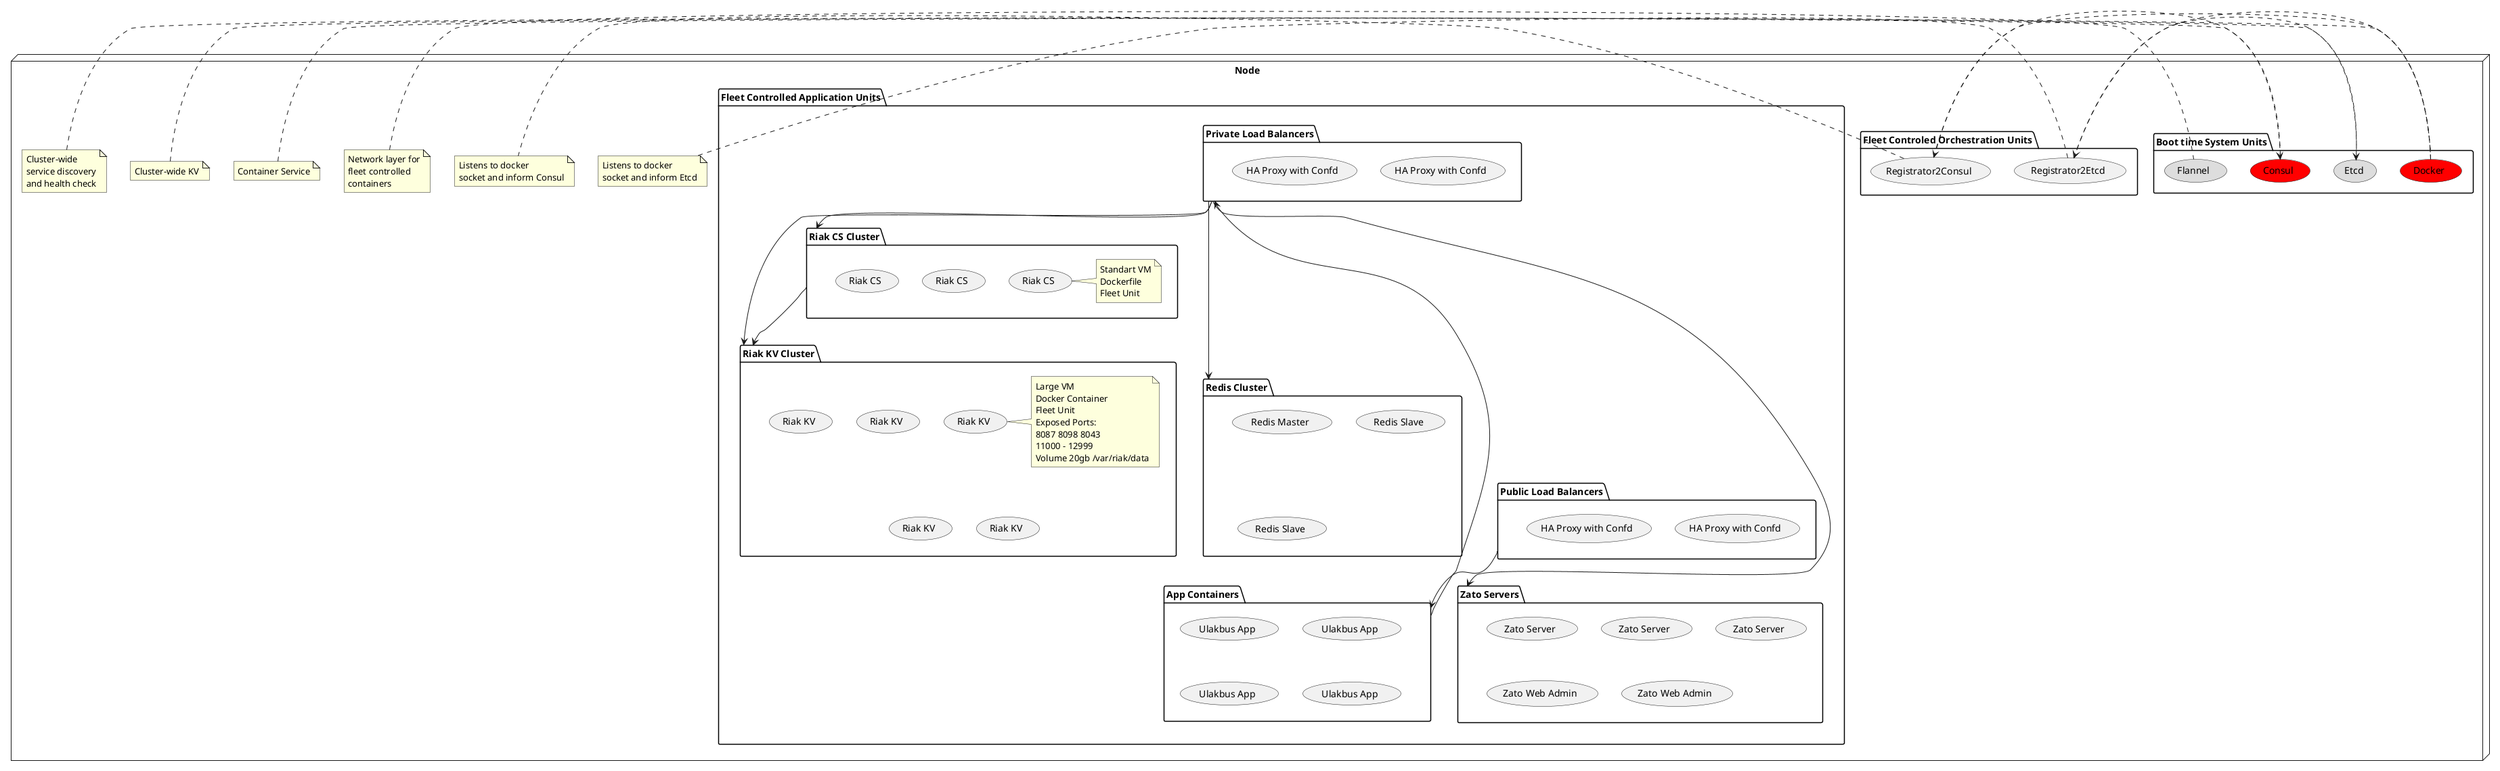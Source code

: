 @startuml
'left to right direction
skinparam packageStyle rect


node "Node" {
    folder "Boot time System Units"{
        (Flannel) as Flannel #DDDDDD
        (Etcd) as Etcd #DDDDDD
        (Docker) as Docker #red
        (Consul) as Consul #red
    }

    folder "Fleet Controled Orchestration Units"{
        (Registrator2Etcd) as R2E
        (Registrator2Consul) as R2C
    }

    Docker .> R2E
    R2E .> Etcd
    Docker .> R2C
    R2C .> Consul

    note right of R2E
        Listens to docker
        socket and inform Etcd
    end note

    note right of R2C
        Listens to docker
        socket and inform Consul
    end note

    note left of Flannel
        Network layer for
        fleet controlled
        containers
    end note

    note left of Docker
        Container Service
    end note

    note left of Etcd
        Cluster-wide KV
    end note

    note left of Consul
        Cluster-wide
        service discovery
        and health check
    end note

    folder "Fleet Controlled Application Units" {
        folder "Riak KV Cluster" as RiakKVCluster{
            (Riak KV) as Riak1
            (Riak KV) as Riak2
            (Riak KV) as Riak3
            (Riak KV) as Riak4
            (Riak KV) as Riak5
            note right of Riak1
                Large VM
                Docker Container
                Fleet Unit
                Exposed Ports:
                8087 8098 8043
                11000 - 12999
                Volume 20gb /var/riak/data
            end note
        }
        folder "Riak CS Cluster" as RiakCSCluster{
            (Riak CS) as RiakCS1
            (Riak CS) as RiakCS2
            (Riak CS) as RiakCS3
            note right of RiakCS3
                Standart VM
                Dockerfile
                Fleet Unit
            end note
        }
        folder "Public Load Balancers" as PublicLB {
            (HA Proxy with Confd) as HAProxyConfdPublic1
            (HA Proxy with Confd) as HAProxyConfdPublic2
        }
        folder "Private Load Balancers" as PrivateLB {
            (HA Proxy with Confd) as HAProxyConfdPrivate1
            (HA Proxy with Confd) as HAProxyConfdPrivate2
        }

        folder "Redis Cluster" as RedisCluster {
            (Redis Master) as RedisMaster
            (Redis Slave) as RedisSlave1
            (Redis Slave) as RedisSlave2
        }
        folder "App Containers" as AppContainers {
            (Ulakbus App) as App1
            (Ulakbus App) as App2
            (Ulakbus App) as App3
            (Ulakbus App) as App4
        }

        folder "Zato Servers" as ZatoServers{
            (Zato Server) as ZatoServer1
            (Zato Server) as ZatoServer2
            (Zato Server) as ZatoServer3
            (Zato Web Admin) as ZatoWA1
            (Zato Web Admin) as ZatoWA2
        }
        PublicLB--> AppContainers
        PrivateLB --> RedisCluster
        PrivateLB --> RiakCSCluster
        PrivateLB <-- AppContainers
        PrivateLB --> RiakKVCluster
        PrivateLB --> ZatoServers
        RiakCSCluster --> RiakKVCluster
    }
}
@enduml